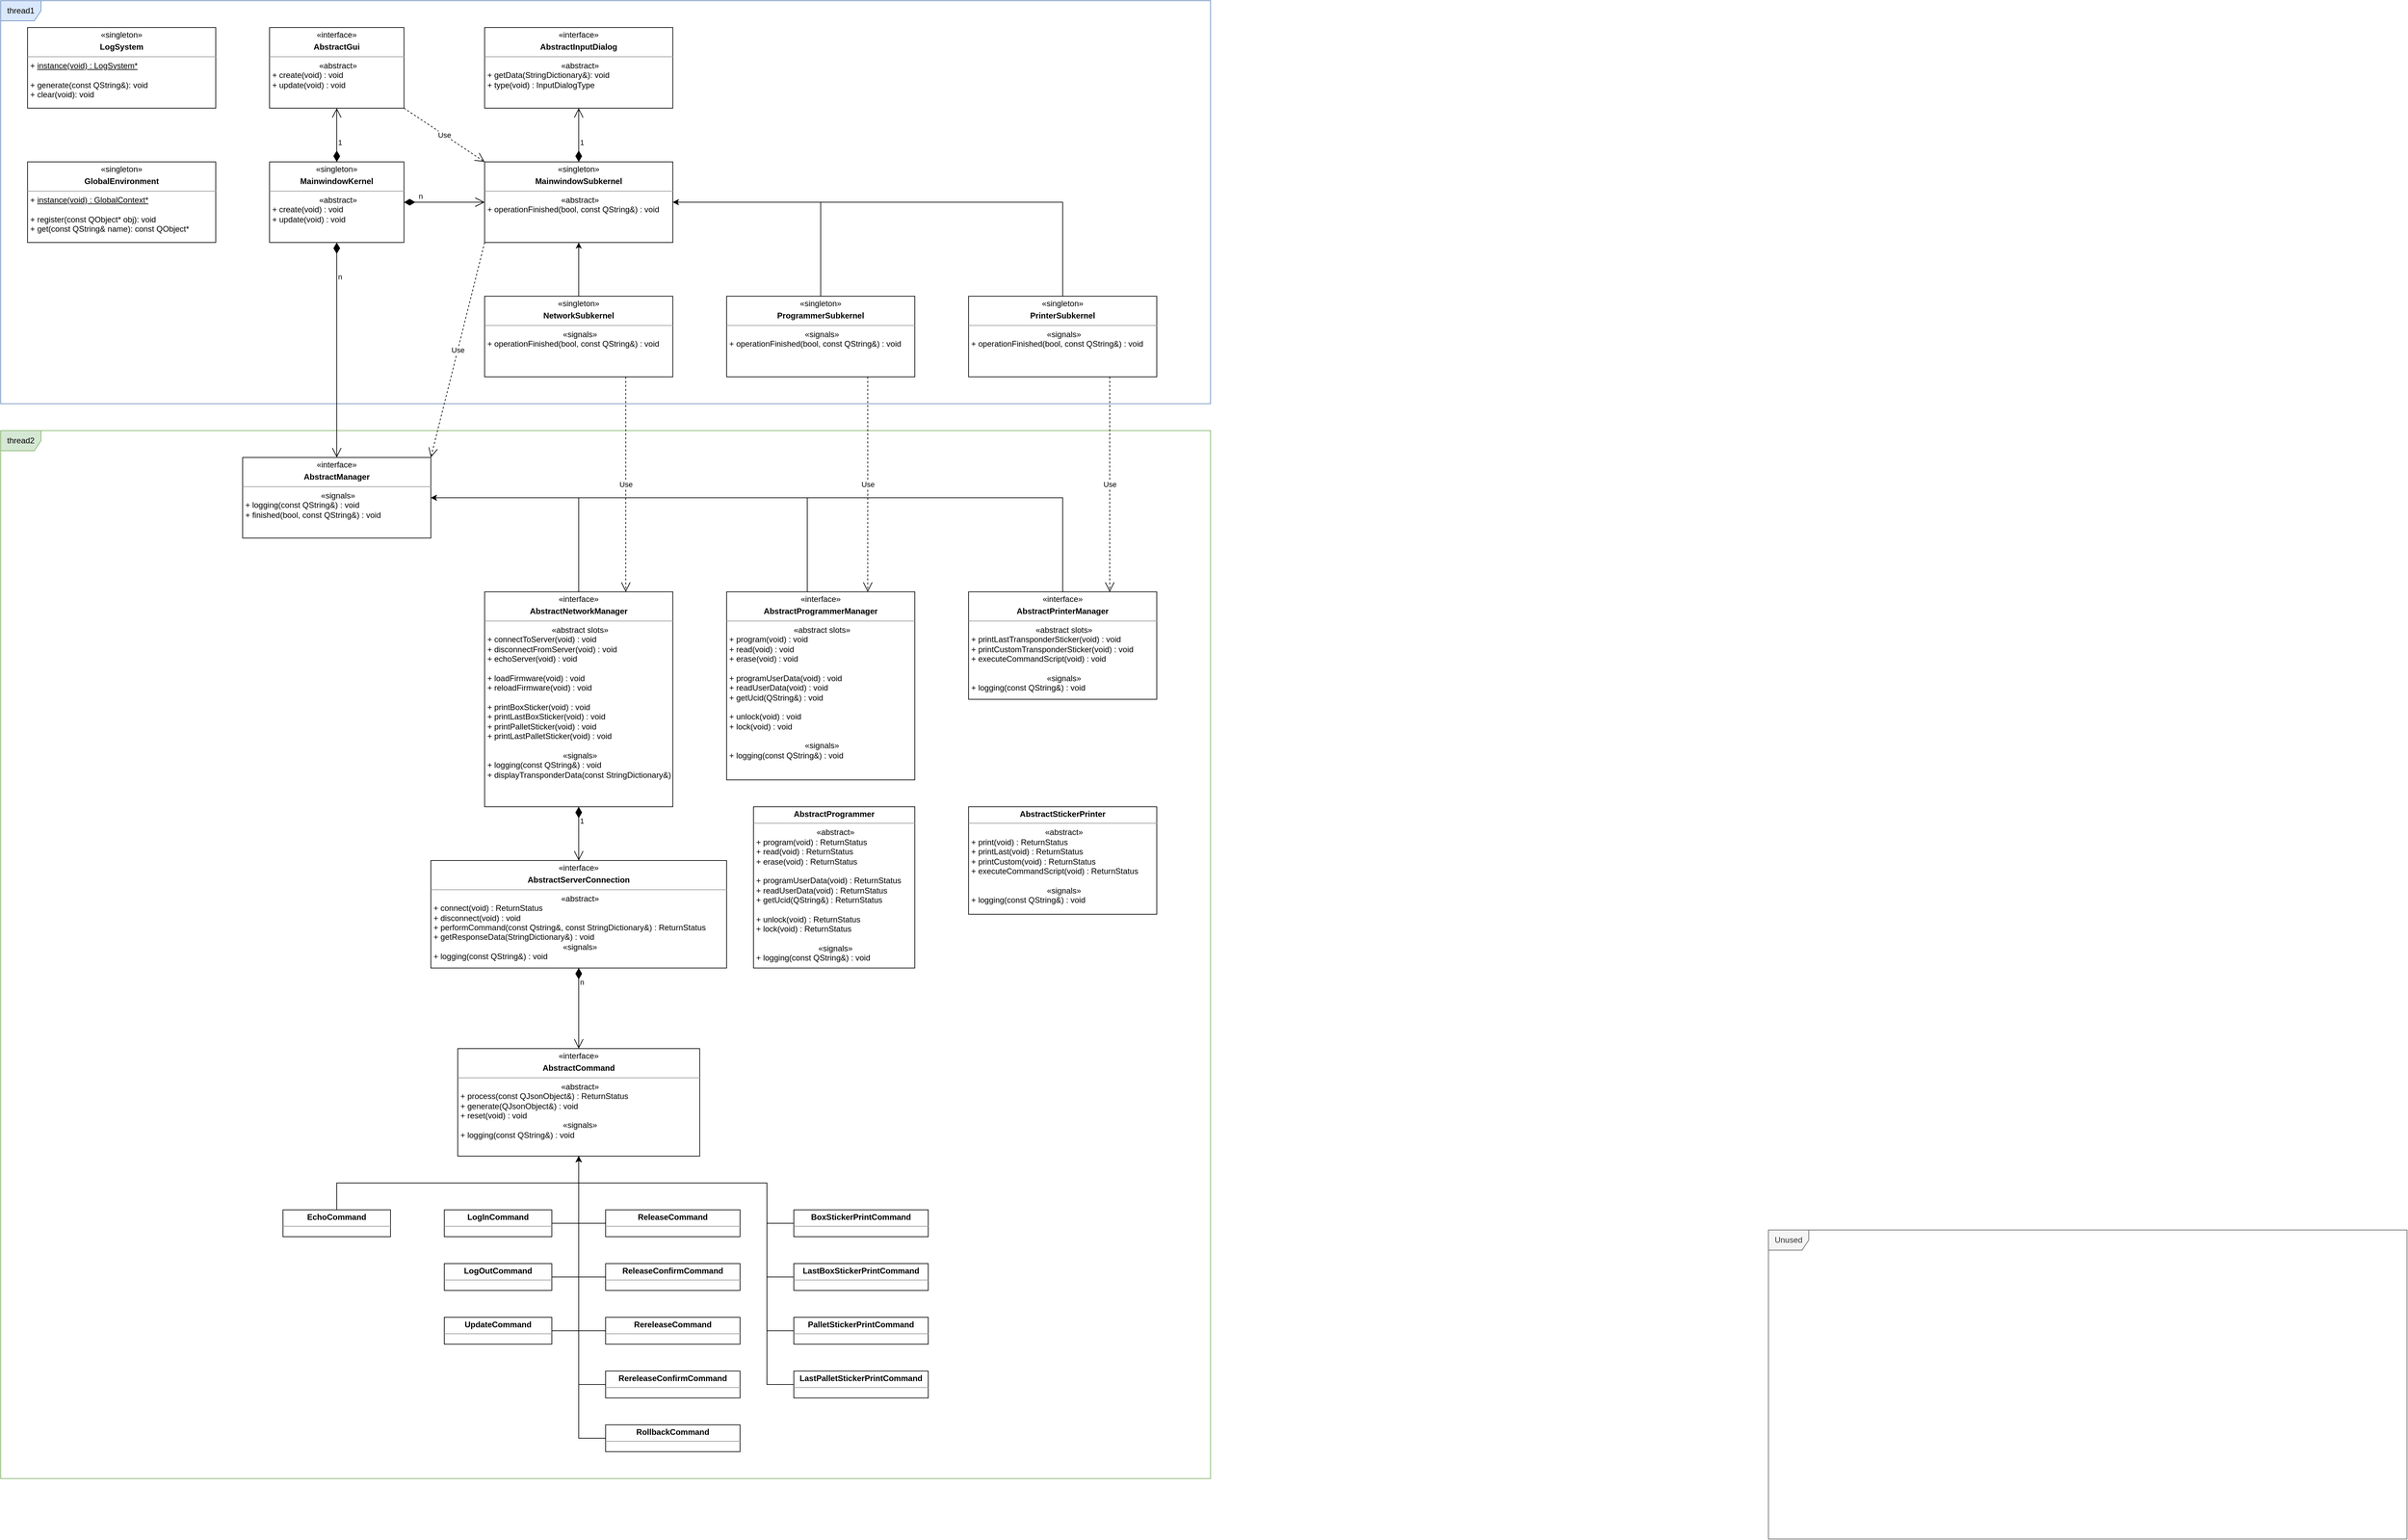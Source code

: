 <mxfile version="22.1.2" type="device">
  <diagram name="Страница — 1" id="xjbYhO8doR0Xn5XljVLI">
    <mxGraphModel dx="1265" dy="1530" grid="1" gridSize="10" guides="1" tooltips="1" connect="1" arrows="1" fold="1" page="0" pageScale="1" pageWidth="2339" pageHeight="3300" math="0" shadow="0">
      <root>
        <mxCell id="0" />
        <mxCell id="1" parent="0" />
        <mxCell id="cB_1jcFKDLnhwmuv0rob-42" value="thread1" style="shape=umlFrame;whiteSpace=wrap;html=1;pointerEvents=0;strokeColor=#6c8ebf;fillColor=#dae8fc;shadow=0;connectable=0;noLabel=0;allowArrows=0;editable=0;movable=1;" parent="1" vertex="1">
          <mxGeometry x="40" y="-720" width="1800" height="600" as="geometry" />
        </mxCell>
        <mxCell id="cB_1jcFKDLnhwmuv0rob-43" value="thread2" style="shape=umlFrame;whiteSpace=wrap;html=1;pointerEvents=0;fillColor=#d5e8d4;strokeColor=#82b366;connectable=0;" parent="1" vertex="1">
          <mxGeometry x="40" y="-80" width="1800" height="1560" as="geometry" />
        </mxCell>
        <mxCell id="cB_1jcFKDLnhwmuv0rob-38" value="n" style="endArrow=open;html=1;endSize=12;startArrow=diamondThin;startSize=14;startFill=1;edgeStyle=orthogonalEdgeStyle;align=left;verticalAlign=bottom;rounded=0;entryX=0.5;entryY=0;entryDx=0;entryDy=0;exitX=0.5;exitY=1;exitDx=0;exitDy=0;" parent="1" source="VW9j-UFVzLN6SaN8k9wt-29" target="iYAQBUWoqbOEuKNMkIJt-21" edge="1">
          <mxGeometry x="-0.5" relative="1" as="geometry">
            <mxPoint x="900" y="650" as="sourcePoint" />
            <mxPoint x="1620" y="1055" as="targetPoint" />
            <mxPoint as="offset" />
            <Array as="points" />
          </mxGeometry>
        </mxCell>
        <mxCell id="iYAQBUWoqbOEuKNMkIJt-16" value="&lt;p style=&quot;margin: 0px ; margin-top: 4px ; text-align: center&quot;&gt;&lt;/p&gt;&lt;span&gt;&lt;div style=&quot;text-align: center&quot;&gt;&lt;span&gt;«singleton»&lt;/span&gt;&lt;/div&gt;&lt;/span&gt;&lt;p style=&quot;margin: 0px ; margin-top: 4px ; text-align: center&quot;&gt;&lt;b&gt;GlobalEnvironment&lt;/b&gt;&lt;/p&gt;&lt;hr size=&quot;1&quot;&gt;&lt;p style=&quot;margin: 0px ; margin-left: 4px&quot;&gt;+ &lt;u&gt;instance(void) : GlobalContext*&lt;/u&gt;&lt;/p&gt;&lt;p style=&quot;margin: 0px ; margin-left: 4px&quot;&gt;&lt;span&gt;&lt;br&gt;&lt;/span&gt;&lt;/p&gt;&lt;p style=&quot;margin: 0px ; margin-left: 4px&quot;&gt;&lt;span&gt;+ register(const QObject* obj): void&lt;/span&gt;&lt;br&gt;&lt;/p&gt;&lt;p style=&quot;margin: 0px ; margin-left: 4px&quot;&gt;+ get(const QString&amp;amp; name): const QObject*&amp;nbsp;&lt;/p&gt;&lt;p style=&quot;margin: 0px 0px 0px 4px&quot;&gt;&lt;br&gt;&lt;/p&gt;" style="verticalAlign=top;align=left;overflow=fill;fontSize=12;fontFamily=Helvetica;html=1;" parent="1" vertex="1">
          <mxGeometry x="80" y="-480" width="280" height="120" as="geometry" />
        </mxCell>
        <mxCell id="iYAQBUWoqbOEuKNMkIJt-17" value="&lt;p style=&quot;margin: 0px ; margin-top: 4px ; text-align: center&quot;&gt;&lt;/p&gt;&lt;span&gt;&lt;div style=&quot;text-align: center&quot;&gt;&lt;span&gt;«singleton»&lt;/span&gt;&lt;/div&gt;&lt;/span&gt;&lt;p style=&quot;margin: 0px ; margin-top: 4px ; text-align: center&quot;&gt;&lt;b&gt;LogSystem&lt;/b&gt;&lt;/p&gt;&lt;hr size=&quot;1&quot;&gt;&lt;p style=&quot;margin: 0px ; margin-left: 4px&quot;&gt;+ &lt;u&gt;instance(void) : LogSystem*&lt;/u&gt;&lt;/p&gt;&lt;p style=&quot;margin: 0px ; margin-left: 4px&quot;&gt;&lt;span&gt;&lt;br&gt;&lt;/span&gt;&lt;/p&gt;&lt;p style=&quot;margin: 0px ; margin-left: 4px&quot;&gt;&lt;span&gt;+ generate(const QString&amp;amp;): void&amp;nbsp;&lt;/span&gt;&lt;br&gt;&lt;/p&gt;&lt;p style=&quot;margin: 0px ; margin-left: 4px&quot;&gt;+ clear(void): void&amp;nbsp;&lt;/p&gt;&lt;p style=&quot;margin: 0px 0px 0px 4px&quot;&gt;&lt;br&gt;&lt;/p&gt;" style="verticalAlign=top;align=left;overflow=fill;fontSize=12;fontFamily=Helvetica;html=1;" parent="1" vertex="1">
          <mxGeometry x="80" y="-680" width="280" height="120" as="geometry" />
        </mxCell>
        <mxCell id="iYAQBUWoqbOEuKNMkIJt-21" value="&lt;p style=&quot;margin: 0px ; margin-top: 4px ; text-align: center&quot;&gt;&lt;/p&gt;&lt;span&gt;&lt;div style=&quot;text-align: center&quot;&gt;&lt;span&gt;«interface»&lt;/span&gt;&lt;/div&gt;&lt;/span&gt;&lt;p style=&quot;margin: 0px ; margin-top: 4px ; text-align: center&quot;&gt;&lt;b&gt;AbstractCommand&lt;/b&gt;&lt;b&gt;&lt;br&gt;&lt;/b&gt;&lt;/p&gt;&lt;hr size=&quot;1&quot;&gt;&lt;p style=&quot;border-color: var(--border-color); text-align: center; margin: 0px 0px 0px 4px;&quot;&gt;«abstract»&lt;br style=&quot;border-color: var(--border-color);&quot;&gt;&lt;/p&gt;&lt;p style=&quot;margin: 0px ; margin-left: 4px&quot;&gt;+ process(const QJsonObject&amp;amp;) : ReturnStatus&lt;/p&gt;&lt;p style=&quot;margin: 0px ; margin-left: 4px&quot;&gt;+ generate(QJsonObject&amp;amp;) : void&lt;/p&gt;&lt;p style=&quot;margin: 0px ; margin-left: 4px&quot;&gt;&lt;span style=&quot;background-color: initial;&quot;&gt;+ reset(void) : void&lt;/span&gt;&lt;/p&gt;&lt;p style=&quot;border-color: var(--border-color); text-align: center; margin: 0px 0px 0px 4px;&quot;&gt;«signals»&lt;br style=&quot;border-color: var(--border-color);&quot;&gt;&lt;/p&gt;&lt;p style=&quot;border-color: var(--border-color); margin: 0px 0px 0px 4px;&quot;&gt;+ logging(const QString&amp;amp;) : void&lt;br&gt;&lt;/p&gt;" style="verticalAlign=top;align=left;overflow=fill;fontSize=12;fontFamily=Helvetica;html=1;" parent="1" vertex="1">
          <mxGeometry x="720" y="840" width="360" height="160" as="geometry" />
        </mxCell>
        <mxCell id="VW9j-UFVzLN6SaN8k9wt-18" style="edgeStyle=orthogonalEdgeStyle;rounded=0;orthogonalLoop=1;jettySize=auto;html=1;entryX=0.5;entryY=1;entryDx=0;entryDy=0;" edge="1" parent="1" source="iYAQBUWoqbOEuKNMkIJt-22" target="iYAQBUWoqbOEuKNMkIJt-21">
          <mxGeometry relative="1" as="geometry">
            <Array as="points">
              <mxPoint x="900" y="1100" />
            </Array>
          </mxGeometry>
        </mxCell>
        <mxCell id="iYAQBUWoqbOEuKNMkIJt-22" value="&lt;p style=&quot;margin: 0px ; margin-top: 4px ; text-align: center&quot;&gt;&lt;/p&gt;&lt;span&gt;&lt;div style=&quot;text-align: center&quot;&gt;&lt;b style=&quot;background-color: initial;&quot;&gt;ReleaseCommand&lt;/b&gt;&lt;br&gt;&lt;/div&gt;&lt;/span&gt;&lt;hr size=&quot;1&quot;&gt;&lt;p style=&quot;text-align: center; margin: 0px 0px 0px 4px;&quot;&gt;&lt;br&gt;&lt;/p&gt;" style="verticalAlign=top;align=left;overflow=fill;fontSize=12;fontFamily=Helvetica;html=1;" parent="1" vertex="1">
          <mxGeometry x="940" y="1080" width="200" height="40" as="geometry" />
        </mxCell>
        <mxCell id="VW9j-UFVzLN6SaN8k9wt-14" style="edgeStyle=orthogonalEdgeStyle;rounded=0;orthogonalLoop=1;jettySize=auto;html=1;entryX=0.5;entryY=1;entryDx=0;entryDy=0;" edge="1" parent="1" source="hqSYlJ_J1wfFKjAuanq_-1" target="iYAQBUWoqbOEuKNMkIJt-21">
          <mxGeometry relative="1" as="geometry">
            <Array as="points">
              <mxPoint x="540" y="1040" />
              <mxPoint x="900" y="1040" />
            </Array>
          </mxGeometry>
        </mxCell>
        <mxCell id="hqSYlJ_J1wfFKjAuanq_-1" value="&lt;p style=&quot;margin: 0px ; margin-top: 4px ; text-align: center&quot;&gt;&lt;/p&gt;&lt;span&gt;&lt;div style=&quot;text-align: center&quot;&gt;&lt;b style=&quot;background-color: initial;&quot;&gt;EchoCommand&lt;/b&gt;&lt;br&gt;&lt;/div&gt;&lt;/span&gt;&lt;hr size=&quot;1&quot;&gt;&lt;p style=&quot;text-align: center; margin: 0px 0px 0px 4px;&quot;&gt;&lt;br&gt;&lt;/p&gt;" style="verticalAlign=top;align=left;overflow=fill;fontSize=12;fontFamily=Helvetica;html=1;" parent="1" vertex="1">
          <mxGeometry x="460" y="1080" width="160" height="40" as="geometry" />
        </mxCell>
        <mxCell id="VW9j-UFVzLN6SaN8k9wt-20" style="edgeStyle=orthogonalEdgeStyle;rounded=0;orthogonalLoop=1;jettySize=auto;html=1;entryX=0.5;entryY=1;entryDx=0;entryDy=0;" edge="1" parent="1" source="hqSYlJ_J1wfFKjAuanq_-5" target="iYAQBUWoqbOEuKNMkIJt-21">
          <mxGeometry relative="1" as="geometry">
            <Array as="points">
              <mxPoint x="900" y="1260" />
            </Array>
          </mxGeometry>
        </mxCell>
        <mxCell id="hqSYlJ_J1wfFKjAuanq_-5" value="&lt;p style=&quot;margin: 0px ; margin-top: 4px ; text-align: center&quot;&gt;&lt;/p&gt;&lt;span&gt;&lt;div style=&quot;text-align: center&quot;&gt;&lt;b style=&quot;background-color: initial;&quot;&gt;RereleaseCommand&lt;/b&gt;&lt;br&gt;&lt;/div&gt;&lt;/span&gt;&lt;hr size=&quot;1&quot;&gt;&lt;p style=&quot;text-align: center; margin: 0px 0px 0px 4px;&quot;&gt;&lt;br&gt;&lt;/p&gt;" style="verticalAlign=top;align=left;overflow=fill;fontSize=12;fontFamily=Helvetica;html=1;" parent="1" vertex="1">
          <mxGeometry x="940" y="1240" width="200" height="40" as="geometry" />
        </mxCell>
        <mxCell id="VW9j-UFVzLN6SaN8k9wt-15" style="edgeStyle=orthogonalEdgeStyle;rounded=0;orthogonalLoop=1;jettySize=auto;html=1;entryX=0.5;entryY=1;entryDx=0;entryDy=0;" edge="1" parent="1" source="hqSYlJ_J1wfFKjAuanq_-9" target="iYAQBUWoqbOEuKNMkIJt-21">
          <mxGeometry relative="1" as="geometry">
            <Array as="points">
              <mxPoint x="900" y="1100" />
            </Array>
          </mxGeometry>
        </mxCell>
        <mxCell id="hqSYlJ_J1wfFKjAuanq_-9" value="&lt;p style=&quot;margin: 0px ; margin-top: 4px ; text-align: center&quot;&gt;&lt;/p&gt;&lt;span&gt;&lt;div style=&quot;text-align: center&quot;&gt;&lt;b style=&quot;background-color: initial;&quot;&gt;LogInCommand&lt;/b&gt;&lt;br&gt;&lt;/div&gt;&lt;/span&gt;&lt;hr size=&quot;1&quot;&gt;&lt;p style=&quot;text-align: center; margin: 0px 0px 0px 4px;&quot;&gt;&lt;br&gt;&lt;/p&gt;" style="verticalAlign=top;align=left;overflow=fill;fontSize=12;fontFamily=Helvetica;html=1;" parent="1" vertex="1">
          <mxGeometry x="700" y="1080" width="160" height="40" as="geometry" />
        </mxCell>
        <mxCell id="VW9j-UFVzLN6SaN8k9wt-16" style="edgeStyle=orthogonalEdgeStyle;rounded=0;orthogonalLoop=1;jettySize=auto;html=1;entryX=0.5;entryY=1;entryDx=0;entryDy=0;" edge="1" parent="1" source="hqSYlJ_J1wfFKjAuanq_-12" target="iYAQBUWoqbOEuKNMkIJt-21">
          <mxGeometry relative="1" as="geometry">
            <Array as="points">
              <mxPoint x="900" y="1180" />
            </Array>
          </mxGeometry>
        </mxCell>
        <mxCell id="hqSYlJ_J1wfFKjAuanq_-12" value="&lt;p style=&quot;margin: 0px ; margin-top: 4px ; text-align: center&quot;&gt;&lt;/p&gt;&lt;span&gt;&lt;div style=&quot;text-align: center&quot;&gt;&lt;b&gt;LogOutCommand&lt;/b&gt;&lt;/div&gt;&lt;/span&gt;&lt;hr size=&quot;1&quot;&gt;&lt;p style=&quot;text-align: center; margin: 0px 0px 0px 4px;&quot;&gt;&lt;br&gt;&lt;/p&gt;&lt;p style=&quot;border-color: var(--border-color); margin: 0px 0px 0px 4px;&quot;&gt;&lt;br style=&quot;border-color: var(--border-color);&quot;&gt;&lt;/p&gt;" style="verticalAlign=top;align=left;overflow=fill;fontSize=12;fontFamily=Helvetica;html=1;" parent="1" vertex="1">
          <mxGeometry x="700" y="1160" width="160" height="40" as="geometry" />
        </mxCell>
        <mxCell id="VW9j-UFVzLN6SaN8k9wt-17" style="edgeStyle=orthogonalEdgeStyle;rounded=0;orthogonalLoop=1;jettySize=auto;html=1;entryX=0.5;entryY=1;entryDx=0;entryDy=0;" edge="1" parent="1" source="hqSYlJ_J1wfFKjAuanq_-13" target="iYAQBUWoqbOEuKNMkIJt-21">
          <mxGeometry relative="1" as="geometry">
            <Array as="points">
              <mxPoint x="900" y="1260" />
            </Array>
          </mxGeometry>
        </mxCell>
        <mxCell id="hqSYlJ_J1wfFKjAuanq_-13" value="&lt;p style=&quot;margin: 0px ; margin-top: 4px ; text-align: center&quot;&gt;&lt;/p&gt;&lt;span&gt;&lt;div style=&quot;text-align: center&quot;&gt;&lt;b&gt;UpdateCommand&lt;/b&gt;&lt;/div&gt;&lt;/span&gt;&lt;hr size=&quot;1&quot;&gt;&lt;p style=&quot;text-align: center; margin: 0px 0px 0px 4px;&quot;&gt;&lt;br&gt;&lt;/p&gt;" style="verticalAlign=top;align=left;overflow=fill;fontSize=12;fontFamily=Helvetica;html=1;" parent="1" vertex="1">
          <mxGeometry x="700" y="1240" width="160" height="40" as="geometry" />
        </mxCell>
        <mxCell id="VW9j-UFVzLN6SaN8k9wt-19" style="edgeStyle=orthogonalEdgeStyle;rounded=0;orthogonalLoop=1;jettySize=auto;html=1;entryX=0.5;entryY=1;entryDx=0;entryDy=0;" edge="1" parent="1" source="hqSYlJ_J1wfFKjAuanq_-16" target="iYAQBUWoqbOEuKNMkIJt-21">
          <mxGeometry relative="1" as="geometry">
            <Array as="points">
              <mxPoint x="900" y="1180" />
            </Array>
          </mxGeometry>
        </mxCell>
        <mxCell id="hqSYlJ_J1wfFKjAuanq_-16" value="&lt;p style=&quot;margin: 0px ; margin-top: 4px ; text-align: center&quot;&gt;&lt;/p&gt;&lt;span&gt;&lt;div style=&quot;text-align: center&quot;&gt;&lt;b style=&quot;border-color: var(--border-color); background-color: initial;&quot;&gt;ReleaseConfirmCommand&lt;/b&gt;&lt;br&gt;&lt;/div&gt;&lt;/span&gt;&lt;hr size=&quot;1&quot;&gt;&lt;p style=&quot;text-align: center; margin: 0px 0px 0px 4px;&quot;&gt;&lt;br&gt;&lt;/p&gt;" style="verticalAlign=top;align=left;overflow=fill;fontSize=12;fontFamily=Helvetica;html=1;" parent="1" vertex="1">
          <mxGeometry x="940" y="1160" width="200" height="40" as="geometry" />
        </mxCell>
        <mxCell id="VW9j-UFVzLN6SaN8k9wt-21" style="edgeStyle=orthogonalEdgeStyle;rounded=0;orthogonalLoop=1;jettySize=auto;html=1;entryX=0.5;entryY=1;entryDx=0;entryDy=0;" edge="1" parent="1" source="hqSYlJ_J1wfFKjAuanq_-17" target="iYAQBUWoqbOEuKNMkIJt-21">
          <mxGeometry relative="1" as="geometry">
            <Array as="points">
              <mxPoint x="900" y="1340" />
            </Array>
          </mxGeometry>
        </mxCell>
        <mxCell id="hqSYlJ_J1wfFKjAuanq_-17" value="&lt;p style=&quot;margin: 0px ; margin-top: 4px ; text-align: center&quot;&gt;&lt;/p&gt;&lt;span&gt;&lt;div style=&quot;text-align: center&quot;&gt;&lt;b style=&quot;border-color: var(--border-color); background-color: initial;&quot;&gt;RereleaseConfirmCommand&lt;/b&gt;&lt;br&gt;&lt;/div&gt;&lt;/span&gt;&lt;hr size=&quot;1&quot;&gt;&lt;p style=&quot;text-align: center; margin: 0px 0px 0px 4px;&quot;&gt;&lt;br&gt;&lt;/p&gt;&lt;p style=&quot;border-color: var(--border-color); margin: 0px 0px 0px 4px;&quot;&gt;&lt;br style=&quot;border-color: var(--border-color);&quot;&gt;&lt;/p&gt;" style="verticalAlign=top;align=left;overflow=fill;fontSize=12;fontFamily=Helvetica;html=1;" parent="1" vertex="1">
          <mxGeometry x="940" y="1320" width="200" height="40" as="geometry" />
        </mxCell>
        <mxCell id="VW9j-UFVzLN6SaN8k9wt-22" style="edgeStyle=orthogonalEdgeStyle;rounded=0;orthogonalLoop=1;jettySize=auto;html=1;" edge="1" parent="1" source="hqSYlJ_J1wfFKjAuanq_-22" target="iYAQBUWoqbOEuKNMkIJt-21">
          <mxGeometry relative="1" as="geometry">
            <mxPoint x="900" y="1000" as="targetPoint" />
            <Array as="points">
              <mxPoint x="900" y="1420" />
            </Array>
          </mxGeometry>
        </mxCell>
        <mxCell id="hqSYlJ_J1wfFKjAuanq_-22" value="&lt;p style=&quot;margin: 0px ; margin-top: 4px ; text-align: center&quot;&gt;&lt;/p&gt;&lt;span&gt;&lt;div style=&quot;text-align: center&quot;&gt;&lt;b style=&quot;border-color: var(--border-color); background-color: initial;&quot;&gt;RollbackCommand&lt;/b&gt;&lt;br&gt;&lt;/div&gt;&lt;/span&gt;&lt;hr size=&quot;1&quot;&gt;&lt;p style=&quot;text-align: center; margin: 0px 0px 0px 4px;&quot;&gt;&lt;br&gt;&lt;/p&gt;" style="verticalAlign=top;align=left;overflow=fill;fontSize=12;fontFamily=Helvetica;html=1;" parent="1" vertex="1">
          <mxGeometry x="940" y="1400" width="200" height="40" as="geometry" />
        </mxCell>
        <mxCell id="VW9j-UFVzLN6SaN8k9wt-23" style="edgeStyle=orthogonalEdgeStyle;rounded=0;orthogonalLoop=1;jettySize=auto;html=1;entryX=0.5;entryY=1;entryDx=0;entryDy=0;" edge="1" parent="1" source="hqSYlJ_J1wfFKjAuanq_-37" target="iYAQBUWoqbOEuKNMkIJt-21">
          <mxGeometry relative="1" as="geometry">
            <Array as="points">
              <mxPoint x="1180" y="1100" />
              <mxPoint x="1180" y="1040" />
              <mxPoint x="900" y="1040" />
            </Array>
          </mxGeometry>
        </mxCell>
        <mxCell id="hqSYlJ_J1wfFKjAuanq_-37" value="&lt;p style=&quot;margin: 0px ; margin-top: 4px ; text-align: center&quot;&gt;&lt;/p&gt;&lt;span&gt;&lt;div style=&quot;text-align: center&quot;&gt;&lt;b style=&quot;border-color: var(--border-color); background-color: initial;&quot;&gt;BoxStickerPrintCommand&lt;/b&gt;&lt;br&gt;&lt;/div&gt;&lt;/span&gt;&lt;hr size=&quot;1&quot;&gt;&lt;p style=&quot;text-align: center; margin: 0px 0px 0px 4px;&quot;&gt;&lt;br&gt;&lt;/p&gt;" style="verticalAlign=top;align=left;overflow=fill;fontSize=12;fontFamily=Helvetica;html=1;" parent="1" vertex="1">
          <mxGeometry x="1220" y="1080" width="200" height="40" as="geometry" />
        </mxCell>
        <mxCell id="VW9j-UFVzLN6SaN8k9wt-24" style="edgeStyle=orthogonalEdgeStyle;rounded=0;orthogonalLoop=1;jettySize=auto;html=1;entryX=0.5;entryY=1;entryDx=0;entryDy=0;" edge="1" parent="1" source="hqSYlJ_J1wfFKjAuanq_-52" target="iYAQBUWoqbOEuKNMkIJt-21">
          <mxGeometry relative="1" as="geometry">
            <Array as="points">
              <mxPoint x="1180" y="1180" />
              <mxPoint x="1180" y="1040" />
              <mxPoint x="900" y="1040" />
            </Array>
          </mxGeometry>
        </mxCell>
        <mxCell id="hqSYlJ_J1wfFKjAuanq_-52" value="&lt;p style=&quot;margin: 0px ; margin-top: 4px ; text-align: center&quot;&gt;&lt;/p&gt;&lt;span&gt;&lt;div style=&quot;text-align: center&quot;&gt;&lt;b style=&quot;border-color: var(--border-color); background-color: initial;&quot;&gt;LastBoxStickerPrintCommand&lt;/b&gt;&lt;br&gt;&lt;/div&gt;&lt;/span&gt;&lt;hr size=&quot;1&quot;&gt;&lt;p style=&quot;text-align: center; margin: 0px 0px 0px 4px;&quot;&gt;&lt;br&gt;&lt;/p&gt;" style="verticalAlign=top;align=left;overflow=fill;fontSize=12;fontFamily=Helvetica;html=1;" parent="1" vertex="1">
          <mxGeometry x="1220" y="1160" width="200" height="40" as="geometry" />
        </mxCell>
        <mxCell id="VW9j-UFVzLN6SaN8k9wt-25" style="edgeStyle=orthogonalEdgeStyle;rounded=0;orthogonalLoop=1;jettySize=auto;html=1;entryX=0.5;entryY=1;entryDx=0;entryDy=0;" edge="1" parent="1" source="hqSYlJ_J1wfFKjAuanq_-53" target="iYAQBUWoqbOEuKNMkIJt-21">
          <mxGeometry relative="1" as="geometry">
            <Array as="points">
              <mxPoint x="1180" y="1260" />
              <mxPoint x="1180" y="1040" />
              <mxPoint x="900" y="1040" />
            </Array>
          </mxGeometry>
        </mxCell>
        <mxCell id="hqSYlJ_J1wfFKjAuanq_-53" value="&lt;p style=&quot;margin: 0px ; margin-top: 4px ; text-align: center&quot;&gt;&lt;/p&gt;&lt;span&gt;&lt;div style=&quot;text-align: center&quot;&gt;&lt;b style=&quot;border-color: var(--border-color); background-color: initial;&quot;&gt;PalletStickerPrintCommand&lt;/b&gt;&lt;br&gt;&lt;/div&gt;&lt;/span&gt;&lt;hr size=&quot;1&quot;&gt;&lt;p style=&quot;text-align: center; margin: 0px 0px 0px 4px;&quot;&gt;&lt;br&gt;&lt;/p&gt;" style="verticalAlign=top;align=left;overflow=fill;fontSize=12;fontFamily=Helvetica;html=1;" parent="1" vertex="1">
          <mxGeometry x="1220" y="1240" width="200" height="40" as="geometry" />
        </mxCell>
        <mxCell id="VW9j-UFVzLN6SaN8k9wt-26" style="edgeStyle=orthogonalEdgeStyle;rounded=0;orthogonalLoop=1;jettySize=auto;html=1;entryX=0.5;entryY=1;entryDx=0;entryDy=0;" edge="1" parent="1" source="hqSYlJ_J1wfFKjAuanq_-54" target="iYAQBUWoqbOEuKNMkIJt-21">
          <mxGeometry relative="1" as="geometry">
            <Array as="points">
              <mxPoint x="1180" y="1340" />
              <mxPoint x="1180" y="1040" />
              <mxPoint x="900" y="1040" />
            </Array>
          </mxGeometry>
        </mxCell>
        <mxCell id="hqSYlJ_J1wfFKjAuanq_-54" value="&lt;p style=&quot;margin: 0px ; margin-top: 4px ; text-align: center&quot;&gt;&lt;/p&gt;&lt;span&gt;&lt;div style=&quot;text-align: center&quot;&gt;&lt;b style=&quot;border-color: var(--border-color); background-color: initial;&quot;&gt;LastPalletStickerPrintCommand&lt;/b&gt;&lt;br&gt;&lt;/div&gt;&lt;/span&gt;&lt;hr size=&quot;1&quot;&gt;&lt;p style=&quot;text-align: center; margin: 0px 0px 0px 4px;&quot;&gt;&lt;br&gt;&lt;/p&gt;" style="verticalAlign=top;align=left;overflow=fill;fontSize=12;fontFamily=Helvetica;html=1;" parent="1" vertex="1">
          <mxGeometry x="1220" y="1320" width="200" height="40" as="geometry" />
        </mxCell>
        <mxCell id="qubvDsR0c41vemm8rrU8-2" value="Unused" style="shape=umlFrame;whiteSpace=wrap;html=1;pointerEvents=0;fillColor=#f5f5f5;fontColor=#333333;strokeColor=#666666;" parent="1" vertex="1">
          <mxGeometry x="2670" y="1110" width="950" height="460" as="geometry" />
        </mxCell>
        <mxCell id="4Lav3sHIOP2TQWs1WB2x-2" value="&lt;p style=&quot;margin: 0px ; margin-top: 4px ; text-align: center&quot;&gt;«interface»&lt;br&gt;&lt;/p&gt;&lt;p style=&quot;margin: 0px ; margin-top: 4px ; text-align: center&quot;&gt;&lt;b&gt;AbstractGui&lt;/b&gt;&lt;b&gt;&lt;br&gt;&lt;/b&gt;&lt;/p&gt;&lt;hr size=&quot;1&quot;&gt;&lt;p style=&quot;text-align: center ; margin: 0px 0px 0px 4px&quot;&gt;«abstract»&lt;br&gt;&lt;/p&gt;&lt;p style=&quot;margin: 0px ; margin-left: 4px&quot;&gt;&lt;span&gt;+ create(void) : void&lt;/span&gt;&lt;br&gt;&lt;/p&gt;&lt;p style=&quot;margin: 0px ; margin-left: 4px&quot;&gt;&lt;span&gt;+ update(void) : void&lt;/span&gt;&lt;/p&gt;" style="verticalAlign=top;align=left;overflow=fill;fontSize=12;fontFamily=Helvetica;html=1;" parent="1" vertex="1">
          <mxGeometry x="440" y="-680" width="200" height="120" as="geometry" />
        </mxCell>
        <mxCell id="4Lav3sHIOP2TQWs1WB2x-3" value="&lt;p style=&quot;margin: 0px ; margin-top: 4px ; text-align: center&quot;&gt;«interface»&lt;br&gt;&lt;/p&gt;&lt;p style=&quot;margin: 0px ; margin-top: 4px ; text-align: center&quot;&gt;&lt;b&gt;AbstractInputDialog&lt;/b&gt;&lt;b&gt;&lt;br&gt;&lt;/b&gt;&lt;/p&gt;&lt;hr size=&quot;1&quot;&gt;&lt;p style=&quot;text-align: center ; margin: 0px 0px 0px 4px&quot;&gt;«abstract»&lt;br&gt;&lt;/p&gt;&lt;p style=&quot;margin: 0px ; margin-left: 4px&quot;&gt;&lt;span&gt;+ getData(StringDictionary&amp;amp;): void&lt;/span&gt;&lt;br&gt;&lt;/p&gt;&lt;p style=&quot;margin: 0px ; margin-left: 4px&quot;&gt;&lt;span&gt;+ type(void) : InputDialogType&lt;/span&gt;&lt;/p&gt;" style="verticalAlign=top;align=left;overflow=fill;fontSize=12;fontFamily=Helvetica;html=1;" parent="1" vertex="1">
          <mxGeometry x="760" y="-680" width="280" height="120" as="geometry" />
        </mxCell>
        <mxCell id="4Vr9gAasm6H4yabcwDiH-12" style="edgeStyle=orthogonalEdgeStyle;rounded=0;orthogonalLoop=1;jettySize=auto;html=1;entryX=1;entryY=0.5;entryDx=0;entryDy=0;" parent="1" source="4Lav3sHIOP2TQWs1WB2x-4" target="4Vr9gAasm6H4yabcwDiH-7" edge="1">
          <mxGeometry relative="1" as="geometry">
            <Array as="points">
              <mxPoint x="1620" y="20" />
            </Array>
          </mxGeometry>
        </mxCell>
        <mxCell id="4Lav3sHIOP2TQWs1WB2x-4" value="&lt;p style=&quot;margin: 0px ; margin-top: 4px ; text-align: center&quot;&gt;«interface»&lt;br&gt;&lt;/p&gt;&lt;p style=&quot;margin: 0px ; margin-top: 4px ; text-align: center&quot;&gt;&lt;b&gt;AbstractPrinterManager&lt;/b&gt;&lt;/p&gt;&lt;hr size=&quot;1&quot;&gt;&lt;p style=&quot;text-align: center ; margin: 0px 0px 0px 4px&quot;&gt;«abstract slots»&lt;br&gt;&lt;/p&gt;&lt;p style=&quot;margin: 0px ; margin-left: 4px&quot;&gt;&lt;span&gt;+ printLastTransponderSticker(void) : void&lt;/span&gt;&lt;br&gt;&lt;/p&gt;&lt;p style=&quot;margin: 0px ; margin-left: 4px&quot;&gt;&lt;span&gt;+ printCustomTransponderSticker(void) : void&lt;/span&gt;&lt;/p&gt;&lt;p style=&quot;margin: 0px ; margin-left: 4px&quot;&gt;&lt;span&gt;+ executeCommandScript(void) : void&lt;/span&gt;&lt;/p&gt;&lt;p style=&quot;margin: 0px ; margin-left: 4px&quot;&gt;&lt;span&gt;&lt;br&gt;&lt;/span&gt;&lt;/p&gt;&lt;p style=&quot;border-color: var(--border-color); text-align: center; margin: 0px 0px 0px 4px;&quot;&gt;«signals»&lt;br style=&quot;border-color: var(--border-color);&quot;&gt;&lt;/p&gt;&lt;p style=&quot;border-color: var(--border-color); margin: 0px 0px 0px 4px;&quot;&gt;+ logging(const QString&amp;amp;) : void&lt;/p&gt;" style="verticalAlign=top;align=left;overflow=fill;fontSize=12;fontFamily=Helvetica;html=1;" parent="1" vertex="1">
          <mxGeometry x="1480" y="160" width="280" height="160" as="geometry" />
        </mxCell>
        <mxCell id="4Vr9gAasm6H4yabcwDiH-13" style="edgeStyle=orthogonalEdgeStyle;rounded=0;orthogonalLoop=1;jettySize=auto;html=1;entryX=0;entryY=0.5;entryDx=0;entryDy=0;" parent="1" source="4Lav3sHIOP2TQWs1WB2x-5" target="4Vr9gAasm6H4yabcwDiH-7" edge="1">
          <mxGeometry relative="1" as="geometry">
            <Array as="points">
              <mxPoint x="1240" y="20" />
            </Array>
          </mxGeometry>
        </mxCell>
        <mxCell id="4Lav3sHIOP2TQWs1WB2x-5" value="&lt;p style=&quot;margin: 0px ; margin-top: 4px ; text-align: center&quot;&gt;«interface»&lt;br&gt;&lt;/p&gt;&lt;p style=&quot;margin: 0px ; margin-top: 4px ; text-align: center&quot;&gt;&lt;b&gt;AbstractProgrammerManager&lt;/b&gt;&lt;/p&gt;&lt;hr size=&quot;1&quot;&gt;&lt;p style=&quot;text-align: center ; margin: 0px 0px 0px 4px&quot;&gt;«abstract slots»&lt;br&gt;&lt;/p&gt;&lt;p style=&quot;margin: 0px ; margin-left: 4px&quot;&gt;&lt;span&gt;+ program(void) : void&lt;/span&gt;&lt;br&gt;&lt;/p&gt;&lt;p style=&quot;margin: 0px ; margin-left: 4px&quot;&gt;&lt;span&gt;+ read(void) : void&lt;/span&gt;&lt;/p&gt;&lt;p style=&quot;margin: 0px ; margin-left: 4px&quot;&gt;+ erase(void) : void&lt;span&gt;&lt;br&gt;&lt;/span&gt;&lt;/p&gt;&lt;p style=&quot;margin: 0px ; margin-left: 4px&quot;&gt;&lt;br&gt;&lt;/p&gt;&lt;p style=&quot;margin: 0px ; margin-left: 4px&quot;&gt;+ programUserData(void) : void&lt;/p&gt;&lt;p style=&quot;margin: 0px ; margin-left: 4px&quot;&gt;+ readUserData(void) : void&lt;br&gt;&lt;/p&gt;&lt;p style=&quot;margin: 0px ; margin-left: 4px&quot;&gt;+ getUcid(QString&amp;amp;) : void&lt;/p&gt;&lt;p style=&quot;margin: 0px ; margin-left: 4px&quot;&gt;&lt;br&gt;&lt;/p&gt;&lt;p style=&quot;margin: 0px ; margin-left: 4px&quot;&gt;+ unlock(void) : void&lt;br&gt;&lt;/p&gt;&lt;p style=&quot;margin: 0px ; margin-left: 4px&quot;&gt;+ lock(void) : void&lt;/p&gt;&lt;p style=&quot;margin: 0px ; margin-left: 4px&quot;&gt;&lt;br&gt;&lt;/p&gt;&lt;p style=&quot;border-color: var(--border-color); text-align: center; margin: 0px 0px 0px 4px;&quot;&gt;«signals»&lt;br style=&quot;border-color: var(--border-color);&quot;&gt;&lt;/p&gt;&lt;p style=&quot;border-color: var(--border-color); margin: 0px 0px 0px 4px;&quot;&gt;+ logging(const QString&amp;amp;) : void&lt;/p&gt;" style="verticalAlign=top;align=left;overflow=fill;fontSize=12;fontFamily=Helvetica;html=1;" parent="1" vertex="1">
          <mxGeometry x="1120" y="160" width="280" height="280" as="geometry" />
        </mxCell>
        <mxCell id="4Vr9gAasm6H4yabcwDiH-1" value="&lt;p style=&quot;margin: 0px ; margin-top: 4px ; text-align: center&quot;&gt;«singleton»&lt;br&gt;&lt;/p&gt;&lt;p style=&quot;margin: 0px ; margin-top: 4px ; text-align: center&quot;&gt;&lt;b&gt;MainwindowKernel&lt;/b&gt;&lt;/p&gt;&lt;hr size=&quot;1&quot;&gt;&lt;p style=&quot;text-align: center ; margin: 0px 0px 0px 4px&quot;&gt;«abstract»&lt;br&gt;&lt;/p&gt;&lt;p style=&quot;margin: 0px ; margin-left: 4px&quot;&gt;&lt;span&gt;+ create(void) : void&lt;/span&gt;&lt;br&gt;&lt;/p&gt;&lt;p style=&quot;margin: 0px ; margin-left: 4px&quot;&gt;&lt;span&gt;+ update(void) : void&lt;/span&gt;&lt;/p&gt;" style="verticalAlign=top;align=left;overflow=fill;fontSize=12;fontFamily=Helvetica;html=1;" parent="1" vertex="1">
          <mxGeometry x="440" y="-480" width="200" height="120" as="geometry" />
        </mxCell>
        <mxCell id="4Vr9gAasm6H4yabcwDiH-2" value="1" style="endArrow=open;html=1;endSize=12;startArrow=diamondThin;startSize=14;startFill=1;edgeStyle=orthogonalEdgeStyle;align=left;verticalAlign=bottom;rounded=0;entryX=0.5;entryY=1;entryDx=0;entryDy=0;exitX=0.5;exitY=0;exitDx=0;exitDy=0;" parent="1" source="4Vr9gAasm6H4yabcwDiH-1" target="4Lav3sHIOP2TQWs1WB2x-2" edge="1">
          <mxGeometry x="-0.5" relative="1" as="geometry">
            <mxPoint x="370" y="-430" as="sourcePoint" />
            <mxPoint x="370" y="-350" as="targetPoint" />
            <mxPoint as="offset" />
            <Array as="points">
              <mxPoint x="540" y="-520" />
              <mxPoint x="540" y="-520" />
            </Array>
          </mxGeometry>
        </mxCell>
        <mxCell id="4Vr9gAasm6H4yabcwDiH-11" style="edgeStyle=orthogonalEdgeStyle;rounded=0;orthogonalLoop=1;jettySize=auto;html=1;" parent="1" source="4Vr9gAasm6H4yabcwDiH-3" target="4Vr9gAasm6H4yabcwDiH-7" edge="1">
          <mxGeometry relative="1" as="geometry">
            <Array as="points">
              <mxPoint x="900" y="20" />
            </Array>
          </mxGeometry>
        </mxCell>
        <mxCell id="4Vr9gAasm6H4yabcwDiH-3" value="&lt;p style=&quot;margin: 0px ; margin-top: 4px ; text-align: center&quot;&gt;«interface»&lt;br&gt;&lt;/p&gt;&lt;p style=&quot;margin: 0px ; margin-top: 4px ; text-align: center&quot;&gt;&lt;b&gt;AbstractNetworkManager&lt;/b&gt;&lt;/p&gt;&lt;hr size=&quot;1&quot;&gt;&lt;p style=&quot;text-align: center ; margin: 0px 0px 0px 4px&quot;&gt;«abstract slots»&lt;br&gt;&lt;/p&gt;&lt;p style=&quot;margin: 0px ; margin-left: 4px&quot;&gt;&lt;span&gt;+ connectToServer(void) : void&lt;/span&gt;&lt;br&gt;&lt;/p&gt;&lt;p style=&quot;margin: 0px ; margin-left: 4px&quot;&gt;&lt;span&gt;+ disconnectFromServer(void) : void&lt;/span&gt;&lt;/p&gt;&lt;p style=&quot;margin: 0px ; margin-left: 4px&quot;&gt;&lt;span&gt;+&amp;nbsp;&lt;/span&gt;echoServer(void) : void&lt;/p&gt;&lt;p style=&quot;margin: 0px ; margin-left: 4px&quot;&gt;&lt;br&gt;&lt;/p&gt;&lt;p style=&quot;margin: 0px ; margin-left: 4px&quot;&gt;+ loadFirmware(void) : void&lt;/p&gt;&lt;p style=&quot;margin: 0px ; margin-left: 4px&quot;&gt;+ reloadFirmware(void) : void&lt;/p&gt;&lt;p style=&quot;margin: 0px ; margin-left: 4px&quot;&gt;&lt;br&gt;&lt;/p&gt;&lt;p style=&quot;margin: 0px ; margin-left: 4px&quot;&gt;+ printBoxSticker(void) : void&lt;/p&gt;&lt;p style=&quot;margin: 0px ; margin-left: 4px&quot;&gt;+ printLastBoxSticker(void) : void&lt;/p&gt;&lt;p style=&quot;margin: 0px ; margin-left: 4px&quot;&gt;+ printPalletSticker(void) : void&lt;/p&gt;&lt;p style=&quot;margin: 0px ; margin-left: 4px&quot;&gt;+ printLastPalletSticker(void) : void&lt;/p&gt;&lt;p style=&quot;margin: 0px ; margin-left: 4px&quot;&gt;&lt;br&gt;&lt;/p&gt;&lt;p style=&quot;border-color: var(--border-color); text-align: center; margin: 0px 0px 0px 4px;&quot;&gt;«signals»&lt;br style=&quot;border-color: var(--border-color);&quot;&gt;&lt;/p&gt;&lt;p style=&quot;border-color: var(--border-color); margin: 0px 0px 0px 4px;&quot;&gt;+ logging(const QString&amp;amp;) : void&lt;/p&gt;&lt;p style=&quot;border-color: var(--border-color); margin: 0px 0px 0px 4px;&quot;&gt;+ displayTransponderData(const StringDictionary&amp;amp;)&lt;/p&gt;" style="verticalAlign=top;align=left;overflow=fill;fontSize=12;fontFamily=Helvetica;html=1;" parent="1" vertex="1">
          <mxGeometry x="760" y="160" width="280" height="320" as="geometry" />
        </mxCell>
        <mxCell id="4Vr9gAasm6H4yabcwDiH-5" value="n" style="endArrow=open;html=1;endSize=12;startArrow=diamondThin;startSize=14;startFill=1;edgeStyle=orthogonalEdgeStyle;align=left;verticalAlign=bottom;rounded=0;exitX=0.5;exitY=1;exitDx=0;exitDy=0;" parent="1" source="4Vr9gAasm6H4yabcwDiH-1" target="4Vr9gAasm6H4yabcwDiH-7" edge="1">
          <mxGeometry x="-0.625" relative="1" as="geometry">
            <mxPoint x="480" y="50" as="sourcePoint" />
            <mxPoint x="540" y="-140" as="targetPoint" />
            <mxPoint as="offset" />
            <Array as="points" />
          </mxGeometry>
        </mxCell>
        <mxCell id="4Vr9gAasm6H4yabcwDiH-7" value="&lt;p style=&quot;margin: 0px ; margin-top: 4px ; text-align: center&quot;&gt;«interface»&lt;br&gt;&lt;/p&gt;&lt;p style=&quot;margin: 0px ; margin-top: 4px ; text-align: center&quot;&gt;&lt;b&gt;AbstractManager&lt;/b&gt;&lt;/p&gt;&lt;hr size=&quot;1&quot;&gt;&lt;p style=&quot;text-align: center ; margin: 0px 0px 0px 4px&quot;&gt;«signals»&lt;br&gt;&lt;/p&gt;&lt;p style=&quot;margin: 0px 0px 0px 4px&quot;&gt;+ logging(const QString&amp;amp;) : void&lt;/p&gt;&lt;p style=&quot;margin: 0px 0px 0px 4px&quot;&gt;+ finished(bool, const QString&amp;amp;) : void&lt;/p&gt;" style="verticalAlign=top;align=left;overflow=fill;fontSize=12;fontFamily=Helvetica;html=1;" parent="1" vertex="1">
          <mxGeometry x="400" y="-40" width="280" height="120" as="geometry" />
        </mxCell>
        <mxCell id="4Vr9gAasm6H4yabcwDiH-14" value="&lt;p style=&quot;margin: 0px ; margin-top: 4px ; text-align: center&quot;&gt;«singleton»&lt;br&gt;&lt;/p&gt;&lt;p style=&quot;margin: 0px ; margin-top: 4px ; text-align: center&quot;&gt;&lt;b&gt;MainwindowSubkernel&lt;/b&gt;&lt;/p&gt;&lt;hr size=&quot;1&quot;&gt;&lt;p style=&quot;text-align: center ; margin: 0px 0px 0px 4px&quot;&gt;«abstract»&lt;br&gt;&lt;/p&gt;&lt;p style=&quot;margin: 0px ; margin-left: 4px&quot;&gt;&lt;span style=&quot;background-color: initial;&quot;&gt;+ operationFinished(bool, const QString&amp;amp;&lt;/span&gt;&lt;span style=&quot;background-color: initial;&quot;&gt;) : void&lt;/span&gt;&lt;br&gt;&lt;/p&gt;&lt;p style=&quot;margin: 0px ; margin-left: 4px&quot;&gt;&lt;span style=&quot;background-color: initial;&quot;&gt;&lt;br&gt;&lt;/span&gt;&lt;/p&gt;" style="verticalAlign=top;align=left;overflow=fill;fontSize=12;fontFamily=Helvetica;html=1;" parent="1" vertex="1">
          <mxGeometry x="760" y="-480" width="280" height="120" as="geometry" />
        </mxCell>
        <mxCell id="4Vr9gAasm6H4yabcwDiH-16" value="1" style="endArrow=open;html=1;endSize=12;startArrow=diamondThin;startSize=14;startFill=1;edgeStyle=orthogonalEdgeStyle;align=left;verticalAlign=bottom;rounded=0;entryX=0.5;entryY=1;entryDx=0;entryDy=0;exitX=0.5;exitY=0;exitDx=0;exitDy=0;" parent="1" source="4Vr9gAasm6H4yabcwDiH-14" target="4Lav3sHIOP2TQWs1WB2x-3" edge="1">
          <mxGeometry x="-0.5" relative="1" as="geometry">
            <mxPoint x="1040" y="-270" as="sourcePoint" />
            <mxPoint x="1040" y="-390" as="targetPoint" />
            <mxPoint as="offset" />
            <Array as="points">
              <mxPoint x="900" y="-500" />
              <mxPoint x="900" y="-500" />
            </Array>
          </mxGeometry>
        </mxCell>
        <mxCell id="4Vr9gAasm6H4yabcwDiH-17" value="n" style="endArrow=open;html=1;endSize=12;startArrow=diamondThin;startSize=14;startFill=1;edgeStyle=orthogonalEdgeStyle;align=left;verticalAlign=bottom;rounded=0;exitX=1;exitY=0.5;exitDx=0;exitDy=0;entryX=0;entryY=0.5;entryDx=0;entryDy=0;" parent="1" source="4Vr9gAasm6H4yabcwDiH-1" target="4Vr9gAasm6H4yabcwDiH-14" edge="1">
          <mxGeometry x="-0.667" relative="1" as="geometry">
            <mxPoint x="1280" y="-80" as="sourcePoint" />
            <mxPoint x="690" y="-110" as="targetPoint" />
            <mxPoint as="offset" />
            <Array as="points" />
          </mxGeometry>
        </mxCell>
        <mxCell id="4Vr9gAasm6H4yabcwDiH-20" value="Use" style="endArrow=open;endSize=12;dashed=1;html=1;exitX=1;exitY=1;exitDx=0;exitDy=0;entryX=0;entryY=0;entryDx=0;entryDy=0;" parent="1" source="4Lav3sHIOP2TQWs1WB2x-2" target="4Vr9gAasm6H4yabcwDiH-14" edge="1">
          <mxGeometry width="160" relative="1" as="geometry">
            <mxPoint x="640" y="-340" as="sourcePoint" />
            <mxPoint x="800" y="-340" as="targetPoint" />
          </mxGeometry>
        </mxCell>
        <mxCell id="4Vr9gAasm6H4yabcwDiH-21" value="Use" style="endArrow=open;endSize=12;dashed=1;html=1;exitX=0;exitY=1;exitDx=0;exitDy=0;entryX=1;entryY=0;entryDx=0;entryDy=0;" parent="1" source="4Vr9gAasm6H4yabcwDiH-14" target="4Vr9gAasm6H4yabcwDiH-7" edge="1">
          <mxGeometry width="160" relative="1" as="geometry">
            <mxPoint x="1160" y="-330.0" as="sourcePoint" />
            <mxPoint x="1280" y="-210.0" as="targetPoint" />
          </mxGeometry>
        </mxCell>
        <mxCell id="VW9j-UFVzLN6SaN8k9wt-8" style="edgeStyle=orthogonalEdgeStyle;rounded=0;orthogonalLoop=1;jettySize=auto;html=1;" edge="1" parent="1" source="VW9j-UFVzLN6SaN8k9wt-1" target="4Vr9gAasm6H4yabcwDiH-14">
          <mxGeometry relative="1" as="geometry">
            <Array as="points">
              <mxPoint x="900" y="-330" />
              <mxPoint x="900" y="-330" />
            </Array>
          </mxGeometry>
        </mxCell>
        <mxCell id="VW9j-UFVzLN6SaN8k9wt-1" value="&lt;p style=&quot;margin: 0px ; margin-top: 4px ; text-align: center&quot;&gt;«singleton»&lt;br&gt;&lt;/p&gt;&lt;p style=&quot;margin: 0px ; margin-top: 4px ; text-align: center&quot;&gt;&lt;b&gt;NetworkSubkernel&lt;/b&gt;&lt;/p&gt;&lt;hr size=&quot;1&quot;&gt;&lt;p style=&quot;border-color: var(--border-color); text-align: center; margin: 0px 0px 0px 4px;&quot;&gt;«signals»&lt;br style=&quot;border-color: var(--border-color);&quot;&gt;&lt;/p&gt;&lt;p style=&quot;border-color: var(--border-color); margin: 0px 0px 0px 4px;&quot;&gt;+ operationFinished(bool, const QString&amp;amp;&lt;span style=&quot;border-color: var(--border-color); background-color: initial;&quot;&gt;) : void&lt;/span&gt;&lt;/p&gt;" style="verticalAlign=top;align=left;overflow=fill;fontSize=12;fontFamily=Helvetica;html=1;" vertex="1" parent="1">
          <mxGeometry x="760" y="-280" width="280" height="120" as="geometry" />
        </mxCell>
        <mxCell id="VW9j-UFVzLN6SaN8k9wt-7" style="edgeStyle=orthogonalEdgeStyle;rounded=0;orthogonalLoop=1;jettySize=auto;html=1;" edge="1" parent="1" source="VW9j-UFVzLN6SaN8k9wt-2" target="4Vr9gAasm6H4yabcwDiH-14">
          <mxGeometry relative="1" as="geometry">
            <Array as="points">
              <mxPoint x="1620" y="-420" />
            </Array>
          </mxGeometry>
        </mxCell>
        <mxCell id="VW9j-UFVzLN6SaN8k9wt-2" value="&lt;p style=&quot;margin: 0px ; margin-top: 4px ; text-align: center&quot;&gt;«singleton»&lt;br&gt;&lt;/p&gt;&lt;p style=&quot;margin: 0px ; margin-top: 4px ; text-align: center&quot;&gt;&lt;b&gt;PrinterSubkernel&lt;/b&gt;&lt;/p&gt;&lt;hr size=&quot;1&quot;&gt;&lt;p style=&quot;border-color: var(--border-color); text-align: center; margin: 0px 0px 0px 4px;&quot;&gt;«signals»&lt;br style=&quot;border-color: var(--border-color);&quot;&gt;&lt;/p&gt;&lt;p style=&quot;border-color: var(--border-color); margin: 0px 0px 0px 4px;&quot;&gt;+ operationFinished(bool, const QString&amp;amp;&lt;span style=&quot;border-color: var(--border-color); background-color: initial;&quot;&gt;) : void&lt;/span&gt;&lt;/p&gt;" style="verticalAlign=top;align=left;overflow=fill;fontSize=12;fontFamily=Helvetica;html=1;" vertex="1" parent="1">
          <mxGeometry x="1480" y="-280" width="280" height="120" as="geometry" />
        </mxCell>
        <mxCell id="VW9j-UFVzLN6SaN8k9wt-9" style="edgeStyle=orthogonalEdgeStyle;rounded=0;orthogonalLoop=1;jettySize=auto;html=1;entryX=1;entryY=0.5;entryDx=0;entryDy=0;" edge="1" parent="1" source="VW9j-UFVzLN6SaN8k9wt-3" target="4Vr9gAasm6H4yabcwDiH-14">
          <mxGeometry relative="1" as="geometry">
            <Array as="points">
              <mxPoint x="1260" y="-420" />
            </Array>
          </mxGeometry>
        </mxCell>
        <mxCell id="VW9j-UFVzLN6SaN8k9wt-3" value="&lt;p style=&quot;margin: 0px ; margin-top: 4px ; text-align: center&quot;&gt;«singleton»&lt;br&gt;&lt;/p&gt;&lt;p style=&quot;margin: 0px ; margin-top: 4px ; text-align: center&quot;&gt;&lt;b&gt;ProgrammerSubkernel&lt;/b&gt;&lt;/p&gt;&lt;hr size=&quot;1&quot;&gt;&lt;p style=&quot;border-color: var(--border-color); text-align: center; margin: 0px 0px 0px 4px;&quot;&gt;«signals»&lt;br style=&quot;border-color: var(--border-color);&quot;&gt;&lt;/p&gt;&lt;p style=&quot;border-color: var(--border-color); margin: 0px 0px 0px 4px;&quot;&gt;+ operationFinished(bool, const QString&amp;amp;&lt;span style=&quot;border-color: var(--border-color); background-color: initial;&quot;&gt;) : void&lt;/span&gt;&lt;/p&gt;" style="verticalAlign=top;align=left;overflow=fill;fontSize=12;fontFamily=Helvetica;html=1;" vertex="1" parent="1">
          <mxGeometry x="1120" y="-280" width="280" height="120" as="geometry" />
        </mxCell>
        <mxCell id="VW9j-UFVzLN6SaN8k9wt-4" value="Use" style="endArrow=open;endSize=12;dashed=1;html=1;entryX=0.75;entryY=0;entryDx=0;entryDy=0;exitX=0.75;exitY=1;exitDx=0;exitDy=0;" edge="1" parent="1" source="VW9j-UFVzLN6SaN8k9wt-2" target="4Lav3sHIOP2TQWs1WB2x-4">
          <mxGeometry width="160" relative="1" as="geometry">
            <mxPoint x="1690" y="-100" as="sourcePoint" />
            <mxPoint x="2180" y="50" as="targetPoint" />
          </mxGeometry>
        </mxCell>
        <mxCell id="VW9j-UFVzLN6SaN8k9wt-5" value="Use" style="endArrow=open;endSize=12;dashed=1;html=1;entryX=0.75;entryY=0;entryDx=0;entryDy=0;exitX=0.75;exitY=1;exitDx=0;exitDy=0;" edge="1" parent="1" source="VW9j-UFVzLN6SaN8k9wt-1" target="4Vr9gAasm6H4yabcwDiH-3">
          <mxGeometry width="160" relative="1" as="geometry">
            <mxPoint x="970" y="-100" as="sourcePoint" />
            <mxPoint x="1940" y="-110" as="targetPoint" />
          </mxGeometry>
        </mxCell>
        <mxCell id="VW9j-UFVzLN6SaN8k9wt-6" value="Use" style="endArrow=open;endSize=12;dashed=1;html=1;entryX=0.75;entryY=0;entryDx=0;entryDy=0;exitX=0.75;exitY=1;exitDx=0;exitDy=0;" edge="1" parent="1" source="VW9j-UFVzLN6SaN8k9wt-3" target="4Lav3sHIOP2TQWs1WB2x-5">
          <mxGeometry width="160" relative="1" as="geometry">
            <mxPoint x="1330" y="-100" as="sourcePoint" />
            <mxPoint x="1980" y="10" as="targetPoint" />
          </mxGeometry>
        </mxCell>
        <mxCell id="VW9j-UFVzLN6SaN8k9wt-27" value="&lt;p style=&quot;margin: 0px ; margin-top: 4px ; text-align: center&quot;&gt;&lt;/p&gt;&lt;span&gt;&lt;div style=&quot;text-align: center&quot;&gt;&lt;b style=&quot;border-color: var(--border-color); background-color: initial;&quot;&gt;AbstractProgrammer&lt;/b&gt;&lt;br&gt;&lt;/div&gt;&lt;/span&gt;&lt;hr size=&quot;1&quot;&gt;&lt;p style=&quot;border-color: var(--border-color); text-align: center; margin: 0px 0px 0px 4px;&quot;&gt;«abstract»&lt;br style=&quot;border-color: var(--border-color);&quot;&gt;&lt;/p&gt;&lt;p style=&quot;border-color: var(--border-color); margin: 0px 0px 0px 4px;&quot;&gt;+ program(void) : ReturnStatus&lt;br style=&quot;border-color: var(--border-color);&quot;&gt;&lt;/p&gt;&lt;p style=&quot;border-color: var(--border-color); margin: 0px 0px 0px 4px;&quot;&gt;&lt;span style=&quot;border-color: var(--border-color);&quot;&gt;+ read(void) : ReturnStatus&lt;/span&gt;&lt;/p&gt;&lt;p style=&quot;border-color: var(--border-color); margin: 0px 0px 0px 4px;&quot;&gt;+ erase(void) : ReturnStatus&lt;span style=&quot;border-color: var(--border-color);&quot;&gt;&lt;br style=&quot;border-color: var(--border-color);&quot;&gt;&lt;/span&gt;&lt;/p&gt;&lt;p style=&quot;border-color: var(--border-color); margin: 0px 0px 0px 4px;&quot;&gt;&lt;br style=&quot;border-color: var(--border-color);&quot;&gt;&lt;/p&gt;&lt;p style=&quot;border-color: var(--border-color); margin: 0px 0px 0px 4px;&quot;&gt;+ programUserData(void) : ReturnStatus&lt;/p&gt;&lt;p style=&quot;border-color: var(--border-color); margin: 0px 0px 0px 4px;&quot;&gt;+ readUserData(void) : ReturnStatus&lt;br style=&quot;border-color: var(--border-color);&quot;&gt;&lt;/p&gt;&lt;p style=&quot;border-color: var(--border-color); margin: 0px 0px 0px 4px;&quot;&gt;+ getUcid(QString&amp;amp;) : ReturnStatus&lt;br&gt;&lt;/p&gt;&lt;p style=&quot;border-color: var(--border-color); margin: 0px 0px 0px 4px;&quot;&gt;&lt;br style=&quot;border-color: var(--border-color);&quot;&gt;&lt;/p&gt;&lt;p style=&quot;border-color: var(--border-color); margin: 0px 0px 0px 4px;&quot;&gt;+ unlock(void) : ReturnStatus&lt;br style=&quot;border-color: var(--border-color);&quot;&gt;&lt;/p&gt;&lt;p style=&quot;border-color: var(--border-color); margin: 0px 0px 0px 4px;&quot;&gt;+ lock(void) : ReturnStatus&lt;/p&gt;&lt;p style=&quot;border-color: var(--border-color); text-align: center; margin: 0px 0px 0px 4px;&quot;&gt;&lt;br&gt;&lt;/p&gt;&lt;p style=&quot;border-color: var(--border-color); text-align: center; margin: 0px 0px 0px 4px;&quot;&gt;«signals»&lt;br style=&quot;border-color: var(--border-color);&quot;&gt;&lt;/p&gt;&lt;p style=&quot;border-color: var(--border-color); margin: 0px 0px 0px 4px;&quot;&gt;+ logging(const QString&amp;amp;) : void&lt;/p&gt;" style="verticalAlign=top;align=left;overflow=fill;fontSize=12;fontFamily=Helvetica;html=1;" vertex="1" parent="1">
          <mxGeometry x="1160" y="480" width="240" height="240" as="geometry" />
        </mxCell>
        <mxCell id="VW9j-UFVzLN6SaN8k9wt-28" value="&lt;p style=&quot;margin: 0px ; margin-top: 4px ; text-align: center&quot;&gt;&lt;/p&gt;&lt;span&gt;&lt;div style=&quot;text-align: center&quot;&gt;&lt;b style=&quot;border-color: var(--border-color); background-color: initial;&quot;&gt;AbstractStickerPrinter&lt;/b&gt;&lt;br&gt;&lt;/div&gt;&lt;/span&gt;&lt;hr size=&quot;1&quot;&gt;&lt;p style=&quot;border-color: var(--border-color); text-align: center; margin: 0px 0px 0px 4px;&quot;&gt;«abstract»&lt;br style=&quot;border-color: var(--border-color);&quot;&gt;&lt;/p&gt;&lt;p style=&quot;border-color: var(--border-color); margin: 0px 0px 0px 4px;&quot;&gt;+ print(void) : ReturnStatus&lt;/p&gt;&lt;p style=&quot;border-color: var(--border-color); margin: 0px 0px 0px 4px;&quot;&gt;+ printLast(void) : ReturnStatus&lt;br style=&quot;border-color: var(--border-color);&quot;&gt;&lt;/p&gt;&lt;p style=&quot;border-color: var(--border-color); margin: 0px 0px 0px 4px;&quot;&gt;&lt;span style=&quot;border-color: var(--border-color);&quot;&gt;+ printCustom(void) : ReturnStatus&lt;/span&gt;&lt;/p&gt;&lt;p style=&quot;border-color: var(--border-color); margin: 0px 0px 0px 4px;&quot;&gt;&lt;span style=&quot;border-color: var(--border-color);&quot;&gt;+ executeCommandScript(void) : ReturnStatus&lt;/span&gt;&lt;/p&gt;&lt;p style=&quot;border-color: var(--border-color); margin: 0px 0px 0px 4px;&quot;&gt;&lt;span style=&quot;border-color: var(--border-color);&quot;&gt;&lt;br&gt;&lt;/span&gt;&lt;/p&gt;&lt;p style=&quot;border-color: var(--border-color); text-align: center; margin: 0px 0px 0px 4px;&quot;&gt;«signals»&lt;br style=&quot;border-color: var(--border-color);&quot;&gt;&lt;/p&gt;&lt;p style=&quot;border-color: var(--border-color); margin: 0px 0px 0px 4px;&quot;&gt;+ logging(const QString&amp;amp;) : void&lt;/p&gt;" style="verticalAlign=top;align=left;overflow=fill;fontSize=12;fontFamily=Helvetica;html=1;" vertex="1" parent="1">
          <mxGeometry x="1480" y="480" width="280" height="160" as="geometry" />
        </mxCell>
        <mxCell id="VW9j-UFVzLN6SaN8k9wt-29" value="&lt;p style=&quot;margin: 0px ; margin-top: 4px ; text-align: center&quot;&gt;&lt;/p&gt;&lt;span&gt;&lt;div style=&quot;text-align: center&quot;&gt;&lt;span&gt;«interface»&lt;/span&gt;&lt;/div&gt;&lt;/span&gt;&lt;p style=&quot;margin: 0px ; margin-top: 4px ; text-align: center&quot;&gt;&lt;b&gt;AbstractServerConnection&lt;/b&gt;&lt;b&gt;&lt;br&gt;&lt;/b&gt;&lt;/p&gt;&lt;hr size=&quot;1&quot;&gt;&lt;p style=&quot;border-color: var(--border-color); text-align: center; margin: 0px 0px 0px 4px;&quot;&gt;«abstract»&lt;br style=&quot;border-color: var(--border-color);&quot;&gt;&lt;/p&gt;&lt;p style=&quot;margin: 0px ; margin-left: 4px&quot;&gt;+ connect(void) : ReturnStatus&lt;/p&gt;&lt;p style=&quot;margin: 0px ; margin-left: 4px&quot;&gt;+ disconnect(void) : void&lt;/p&gt;&lt;p style=&quot;margin: 0px ; margin-left: 4px&quot;&gt;+ performCommand(const Qstring&amp;amp;, const StringDictionary&amp;amp;) :&amp;nbsp;ReturnStatus&lt;/p&gt;&lt;p style=&quot;margin: 0px ; margin-left: 4px&quot;&gt;+ getResponseData(StringDictionary&amp;amp;) : void&lt;/p&gt;&lt;p style=&quot;border-color: var(--border-color); text-align: center; margin: 0px 0px 0px 4px;&quot;&gt;«signals»&lt;br style=&quot;border-color: var(--border-color);&quot;&gt;&lt;/p&gt;&lt;p style=&quot;border-color: var(--border-color); margin: 0px 0px 0px 4px;&quot;&gt;+ logging(const QString&amp;amp;) : void&lt;br&gt;&lt;/p&gt;" style="verticalAlign=top;align=left;overflow=fill;fontSize=12;fontFamily=Helvetica;html=1;" vertex="1" parent="1">
          <mxGeometry x="680" y="560" width="440" height="160" as="geometry" />
        </mxCell>
        <mxCell id="VW9j-UFVzLN6SaN8k9wt-30" value="1" style="endArrow=open;html=1;endSize=12;startArrow=diamondThin;startSize=14;startFill=1;edgeStyle=orthogonalEdgeStyle;align=left;verticalAlign=bottom;rounded=0;entryX=0.5;entryY=0;entryDx=0;entryDy=0;" edge="1" parent="1" source="4Vr9gAasm6H4yabcwDiH-3" target="VW9j-UFVzLN6SaN8k9wt-29">
          <mxGeometry x="-0.25" relative="1" as="geometry">
            <mxPoint x="610" y="500" as="sourcePoint" />
            <mxPoint x="610" y="580" as="targetPoint" />
            <mxPoint as="offset" />
            <Array as="points" />
          </mxGeometry>
        </mxCell>
      </root>
    </mxGraphModel>
  </diagram>
</mxfile>
